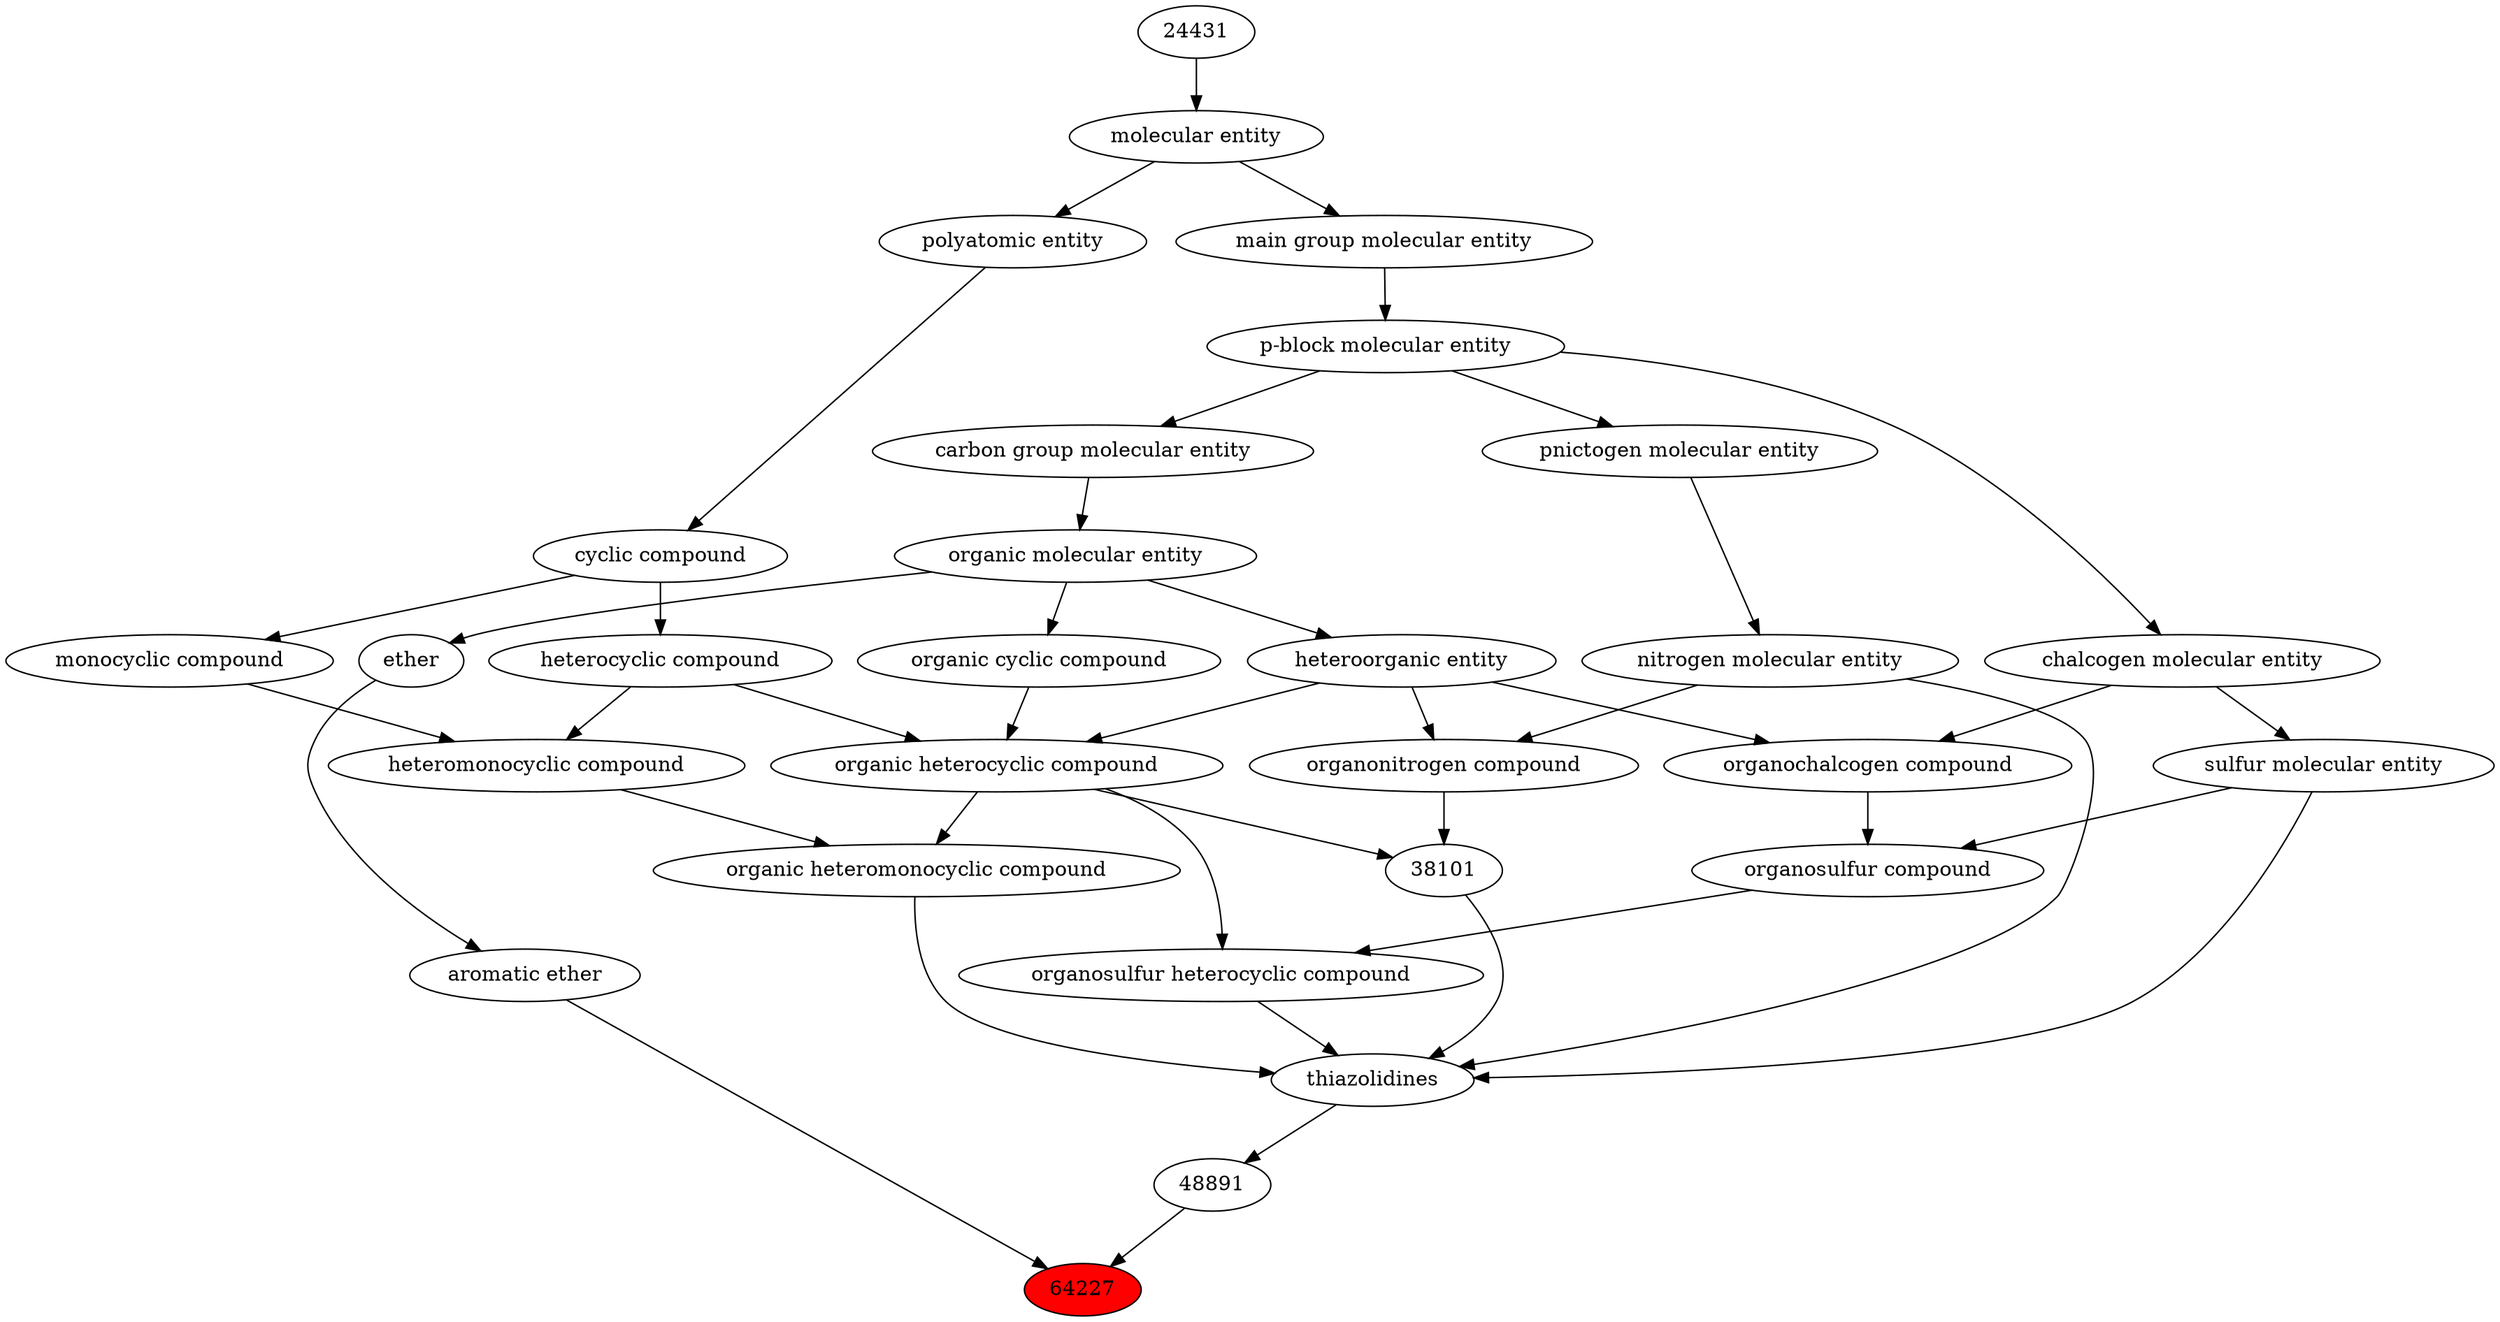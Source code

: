 digraph tree{ 
64227 [label="64227" fillcolor=red style=filled]
48891 -> 64227
35618 -> 64227
48891 [label="48891"]
35622 -> 48891
35618 [label="aromatic ether"]
25698 -> 35618
35622 [label="thiazolidines"]
51143 -> 35622
26835 -> 35622
25693 -> 35622
38101 -> 35622
38106 -> 35622
25698 [label="ether"]
50860 -> 25698
51143 [label="nitrogen molecular entity"]
33302 -> 51143
26835 [label="sulfur molecular entity"]
33304 -> 26835
25693 [label="organic heteromonocyclic compound"]
33670 -> 25693
24532 -> 25693
38101 [label="38101"]
24532 -> 38101
35352 -> 38101
38106 [label="organosulfur heterocyclic compound"]
33261 -> 38106
24532 -> 38106
50860 [label="organic molecular entity"]
33582 -> 50860
33302 [label="pnictogen molecular entity"]
33675 -> 33302
33304 [label="chalcogen molecular entity"]
33675 -> 33304
33670 [label="heteromonocyclic compound"]
5686 -> 33670
33661 -> 33670
24532 [label="organic heterocyclic compound"]
33285 -> 24532
33832 -> 24532
5686 -> 24532
35352 [label="organonitrogen compound"]
51143 -> 35352
33285 -> 35352
33261 [label="organosulfur compound"]
36962 -> 33261
26835 -> 33261
33582 [label="carbon group molecular entity"]
33675 -> 33582
33675 [label="p-block molecular entity"]
33579 -> 33675
5686 [label="heterocyclic compound"]
33595 -> 5686
33661 [label="monocyclic compound"]
33595 -> 33661
33285 [label="heteroorganic entity"]
50860 -> 33285
33832 [label="organic cyclic compound"]
50860 -> 33832
36962 [label="organochalcogen compound"]
33285 -> 36962
33304 -> 36962
33579 [label="main group molecular entity"]
23367 -> 33579
33595 [label="cyclic compound"]
36357 -> 33595
23367 [label="molecular entity"]
24431 -> 23367
36357 [label="polyatomic entity"]
23367 -> 36357
24431 [label="24431"]
}
